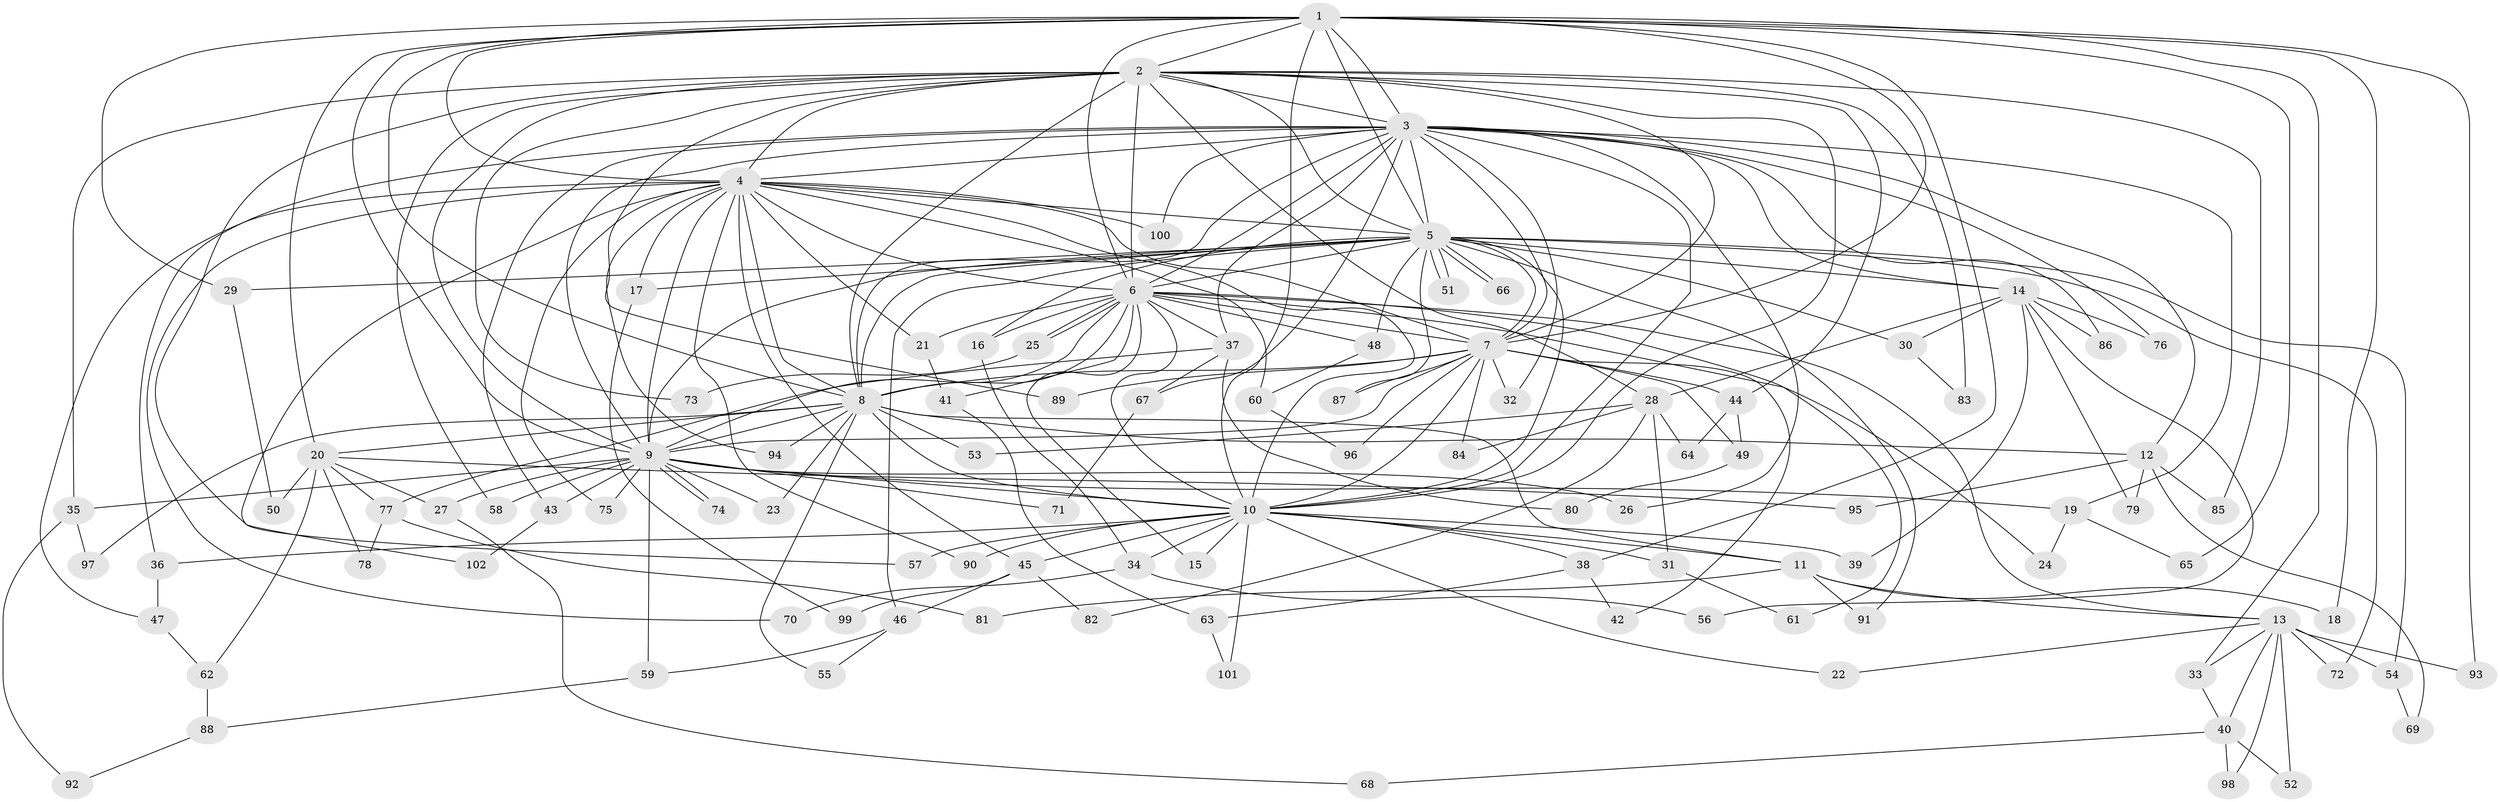 // Generated by graph-tools (version 1.1) at 2025/01/03/09/25 03:01:21]
// undirected, 102 vertices, 229 edges
graph export_dot {
graph [start="1"]
  node [color=gray90,style=filled];
  1;
  2;
  3;
  4;
  5;
  6;
  7;
  8;
  9;
  10;
  11;
  12;
  13;
  14;
  15;
  16;
  17;
  18;
  19;
  20;
  21;
  22;
  23;
  24;
  25;
  26;
  27;
  28;
  29;
  30;
  31;
  32;
  33;
  34;
  35;
  36;
  37;
  38;
  39;
  40;
  41;
  42;
  43;
  44;
  45;
  46;
  47;
  48;
  49;
  50;
  51;
  52;
  53;
  54;
  55;
  56;
  57;
  58;
  59;
  60;
  61;
  62;
  63;
  64;
  65;
  66;
  67;
  68;
  69;
  70;
  71;
  72;
  73;
  74;
  75;
  76;
  77;
  78;
  79;
  80;
  81;
  82;
  83;
  84;
  85;
  86;
  87;
  88;
  89;
  90;
  91;
  92;
  93;
  94;
  95;
  96;
  97;
  98;
  99;
  100;
  101;
  102;
  1 -- 2;
  1 -- 3;
  1 -- 4;
  1 -- 5;
  1 -- 6;
  1 -- 7;
  1 -- 8;
  1 -- 9;
  1 -- 10;
  1 -- 18;
  1 -- 20;
  1 -- 29;
  1 -- 33;
  1 -- 38;
  1 -- 65;
  1 -- 93;
  2 -- 3;
  2 -- 4;
  2 -- 5;
  2 -- 6;
  2 -- 7;
  2 -- 8;
  2 -- 9;
  2 -- 10;
  2 -- 28;
  2 -- 35;
  2 -- 44;
  2 -- 57;
  2 -- 58;
  2 -- 73;
  2 -- 83;
  2 -- 85;
  2 -- 89;
  3 -- 4;
  3 -- 5;
  3 -- 6;
  3 -- 7;
  3 -- 8;
  3 -- 9;
  3 -- 10;
  3 -- 12;
  3 -- 14;
  3 -- 19;
  3 -- 26;
  3 -- 32;
  3 -- 36;
  3 -- 37;
  3 -- 43;
  3 -- 67;
  3 -- 76;
  3 -- 86;
  3 -- 100;
  4 -- 5;
  4 -- 6;
  4 -- 7;
  4 -- 8;
  4 -- 9;
  4 -- 10;
  4 -- 17;
  4 -- 21;
  4 -- 45;
  4 -- 47;
  4 -- 60;
  4 -- 70;
  4 -- 75;
  4 -- 90;
  4 -- 94;
  4 -- 100;
  4 -- 102;
  5 -- 6;
  5 -- 7;
  5 -- 8;
  5 -- 9;
  5 -- 10;
  5 -- 14;
  5 -- 16;
  5 -- 17;
  5 -- 29;
  5 -- 30;
  5 -- 46;
  5 -- 48;
  5 -- 51;
  5 -- 51;
  5 -- 54;
  5 -- 66;
  5 -- 66;
  5 -- 72;
  5 -- 87;
  5 -- 91;
  6 -- 7;
  6 -- 8;
  6 -- 9;
  6 -- 10;
  6 -- 13;
  6 -- 15;
  6 -- 16;
  6 -- 21;
  6 -- 24;
  6 -- 25;
  6 -- 25;
  6 -- 37;
  6 -- 41;
  6 -- 48;
  6 -- 61;
  7 -- 8;
  7 -- 9;
  7 -- 10;
  7 -- 32;
  7 -- 42;
  7 -- 44;
  7 -- 49;
  7 -- 84;
  7 -- 87;
  7 -- 89;
  7 -- 96;
  8 -- 9;
  8 -- 10;
  8 -- 11;
  8 -- 12;
  8 -- 20;
  8 -- 23;
  8 -- 53;
  8 -- 55;
  8 -- 94;
  8 -- 97;
  9 -- 10;
  9 -- 19;
  9 -- 23;
  9 -- 26;
  9 -- 27;
  9 -- 35;
  9 -- 43;
  9 -- 58;
  9 -- 59;
  9 -- 71;
  9 -- 74;
  9 -- 74;
  9 -- 75;
  10 -- 11;
  10 -- 15;
  10 -- 22;
  10 -- 31;
  10 -- 34;
  10 -- 36;
  10 -- 38;
  10 -- 39;
  10 -- 45;
  10 -- 57;
  10 -- 90;
  10 -- 101;
  11 -- 13;
  11 -- 18;
  11 -- 81;
  11 -- 91;
  12 -- 69;
  12 -- 79;
  12 -- 85;
  12 -- 95;
  13 -- 22;
  13 -- 33;
  13 -- 40;
  13 -- 52;
  13 -- 54;
  13 -- 72;
  13 -- 93;
  13 -- 98;
  14 -- 28;
  14 -- 30;
  14 -- 39;
  14 -- 56;
  14 -- 76;
  14 -- 79;
  14 -- 86;
  16 -- 34;
  17 -- 99;
  19 -- 24;
  19 -- 65;
  20 -- 27;
  20 -- 50;
  20 -- 62;
  20 -- 77;
  20 -- 78;
  20 -- 95;
  21 -- 41;
  25 -- 73;
  27 -- 68;
  28 -- 31;
  28 -- 53;
  28 -- 64;
  28 -- 82;
  28 -- 84;
  29 -- 50;
  30 -- 83;
  31 -- 61;
  33 -- 40;
  34 -- 56;
  34 -- 70;
  35 -- 92;
  35 -- 97;
  36 -- 47;
  37 -- 67;
  37 -- 77;
  37 -- 80;
  38 -- 42;
  38 -- 63;
  40 -- 52;
  40 -- 68;
  40 -- 98;
  41 -- 63;
  43 -- 102;
  44 -- 49;
  44 -- 64;
  45 -- 46;
  45 -- 82;
  45 -- 99;
  46 -- 55;
  46 -- 59;
  47 -- 62;
  48 -- 60;
  49 -- 80;
  54 -- 69;
  59 -- 88;
  60 -- 96;
  62 -- 88;
  63 -- 101;
  67 -- 71;
  77 -- 78;
  77 -- 81;
  88 -- 92;
}
